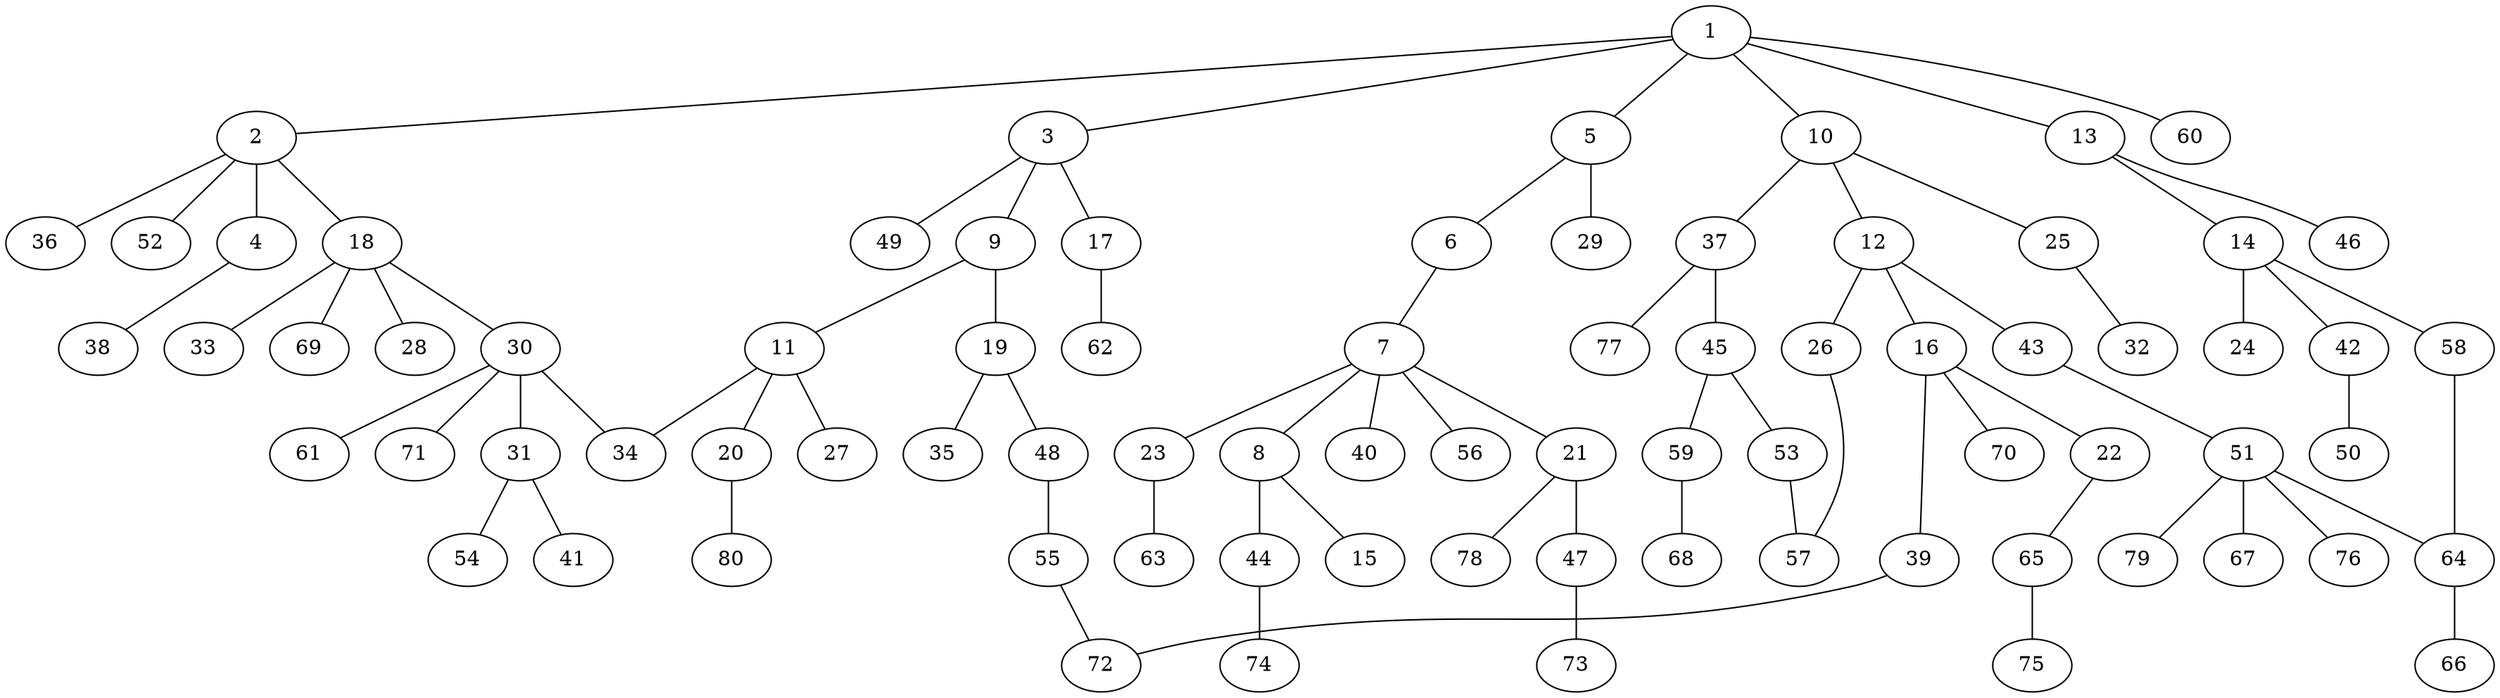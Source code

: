 graph graphname {1--2
1--3
1--5
1--10
1--13
1--60
2--4
2--18
2--36
2--52
3--9
3--17
3--49
4--38
5--6
5--29
6--7
7--8
7--21
7--23
7--40
7--56
8--15
8--44
9--11
9--19
10--12
10--25
10--37
11--20
11--27
11--34
12--16
12--26
12--43
13--14
13--46
14--24
14--42
14--58
16--22
16--39
16--70
17--62
18--28
18--30
18--33
18--69
19--35
19--48
20--80
21--47
21--78
22--65
23--63
25--32
26--57
30--31
30--34
30--61
30--71
31--41
31--54
37--45
37--77
39--72
42--50
43--51
44--74
45--53
45--59
47--73
48--55
51--64
51--67
51--76
51--79
53--57
55--72
58--64
59--68
64--66
65--75
}
